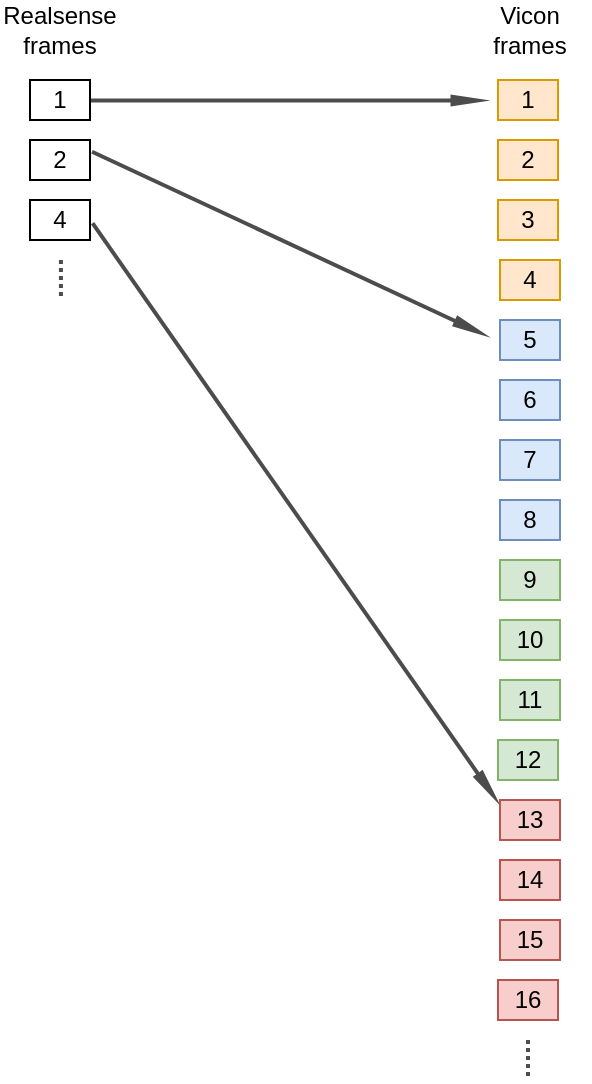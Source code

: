 <mxfile version="15.4.3" type="device" pages="2"><diagram id="yHzGBM--g0U3gSgZMgj_" name="Page-1"><mxGraphModel dx="1038" dy="489" grid="1" gridSize="10" guides="1" tooltips="1" connect="1" arrows="1" fold="1" page="1" pageScale="1" pageWidth="827" pageHeight="1169" math="0" shadow="0"><root><mxCell id="0"/><mxCell id="1" parent="0"/><mxCell id="bRbajJItgtlsALnacvCc-1" value="1" style="rounded=0;whiteSpace=wrap;html=1;" vertex="1" parent="1"><mxGeometry x="180" y="140" width="30" height="20" as="geometry"/></mxCell><mxCell id="bRbajJItgtlsALnacvCc-2" value="Realsense frames" style="text;html=1;strokeColor=none;fillColor=none;align=center;verticalAlign=middle;whiteSpace=wrap;rounded=0;" vertex="1" parent="1"><mxGeometry x="165" y="100" width="60" height="30" as="geometry"/></mxCell><mxCell id="bRbajJItgtlsALnacvCc-4" value="2" style="rounded=0;whiteSpace=wrap;html=1;" vertex="1" parent="1"><mxGeometry x="180" y="170" width="30" height="20" as="geometry"/></mxCell><mxCell id="bRbajJItgtlsALnacvCc-6" value="4" style="rounded=0;whiteSpace=wrap;html=1;" vertex="1" parent="1"><mxGeometry x="180" y="200" width="30" height="20" as="geometry"/></mxCell><mxCell id="bRbajJItgtlsALnacvCc-7" value="Vicon frames" style="text;html=1;strokeColor=none;fillColor=none;align=center;verticalAlign=middle;whiteSpace=wrap;rounded=0;" vertex="1" parent="1"><mxGeometry x="400" y="100" width="60" height="30" as="geometry"/></mxCell><mxCell id="bRbajJItgtlsALnacvCc-8" value="1" style="rounded=0;whiteSpace=wrap;html=1;fillColor=#ffe6cc;strokeColor=#d79b00;" vertex="1" parent="1"><mxGeometry x="414" y="140" width="30" height="20" as="geometry"/></mxCell><mxCell id="bRbajJItgtlsALnacvCc-9" value="2" style="rounded=0;whiteSpace=wrap;html=1;fillColor=#ffe6cc;strokeColor=#d79b00;" vertex="1" parent="1"><mxGeometry x="414" y="170" width="30" height="20" as="geometry"/></mxCell><mxCell id="bRbajJItgtlsALnacvCc-10" value="3" style="rounded=0;whiteSpace=wrap;html=1;fillColor=#ffe6cc;strokeColor=#d79b00;" vertex="1" parent="1"><mxGeometry x="414" y="200" width="30" height="20" as="geometry"/></mxCell><mxCell id="bRbajJItgtlsALnacvCc-11" value="4" style="rounded=0;whiteSpace=wrap;html=1;fillColor=#ffe6cc;strokeColor=#d79b00;" vertex="1" parent="1"><mxGeometry x="415" y="230" width="30" height="20" as="geometry"/></mxCell><mxCell id="bRbajJItgtlsALnacvCc-12" value="5" style="rounded=0;whiteSpace=wrap;html=1;fillColor=#dae8fc;strokeColor=#6c8ebf;" vertex="1" parent="1"><mxGeometry x="415" y="260" width="30" height="20" as="geometry"/></mxCell><mxCell id="bRbajJItgtlsALnacvCc-13" value="6" style="rounded=0;whiteSpace=wrap;html=1;fillColor=#dae8fc;strokeColor=#6c8ebf;" vertex="1" parent="1"><mxGeometry x="415" y="290" width="30" height="20" as="geometry"/></mxCell><mxCell id="bRbajJItgtlsALnacvCc-14" value="7" style="rounded=0;whiteSpace=wrap;html=1;fillColor=#dae8fc;strokeColor=#6c8ebf;" vertex="1" parent="1"><mxGeometry x="415" y="320" width="30" height="20" as="geometry"/></mxCell><mxCell id="bRbajJItgtlsALnacvCc-15" value="8" style="rounded=0;whiteSpace=wrap;html=1;fillColor=#dae8fc;strokeColor=#6c8ebf;" vertex="1" parent="1"><mxGeometry x="415" y="350" width="30" height="20" as="geometry"/></mxCell><mxCell id="bRbajJItgtlsALnacvCc-17" value="9" style="rounded=0;whiteSpace=wrap;html=1;fillColor=#d5e8d4;strokeColor=#82b366;" vertex="1" parent="1"><mxGeometry x="415" y="380" width="30" height="20" as="geometry"/></mxCell><mxCell id="bRbajJItgtlsALnacvCc-18" value="10" style="rounded=0;whiteSpace=wrap;html=1;fillColor=#d5e8d4;strokeColor=#82b366;" vertex="1" parent="1"><mxGeometry x="415" y="410" width="30" height="20" as="geometry"/></mxCell><mxCell id="bRbajJItgtlsALnacvCc-19" value="11" style="rounded=0;whiteSpace=wrap;html=1;fillColor=#d5e8d4;strokeColor=#82b366;" vertex="1" parent="1"><mxGeometry x="415" y="440" width="30" height="20" as="geometry"/></mxCell><mxCell id="bRbajJItgtlsALnacvCc-20" value="12" style="rounded=0;whiteSpace=wrap;html=1;fillColor=#d5e8d4;strokeColor=#82b366;" vertex="1" parent="1"><mxGeometry x="414" y="470" width="30" height="20" as="geometry"/></mxCell><mxCell id="bRbajJItgtlsALnacvCc-29" value="" style="html=1;shadow=0;dashed=1;align=center;verticalAlign=middle;shape=mxgraph.arrows2.arrow;dy=0.67;dx=20;notch=0;strokeWidth=0.0;rotation=25;fillColor=#000000;dashPattern=1 1;strokeColor=none;opacity=70;sketch=0;" vertex="1" parent="1"><mxGeometry x="200.47" y="219.1" width="220" height="6" as="geometry"/></mxCell><mxCell id="bRbajJItgtlsALnacvCc-32" value="" style="html=1;shadow=0;dashed=1;align=center;verticalAlign=middle;shape=mxgraph.arrows2.arrow;dy=0.67;dx=20;notch=0;strokeWidth=0.0;rotation=0;fillColor=#000000;dashPattern=1 1;strokeColor=none;opacity=70;sketch=0;" vertex="1" parent="1"><mxGeometry x="210" y="147" width="200" height="6" as="geometry"/></mxCell><mxCell id="bRbajJItgtlsALnacvCc-33" value="" style="html=1;shadow=0;dashed=1;align=center;verticalAlign=middle;shape=mxgraph.arrows2.arrow;dy=0.67;dx=20;notch=0;strokeWidth=0.0;rotation=55;fillColor=#000000;dashPattern=1 1;strokeColor=none;opacity=70;sketch=0;" vertex="1" parent="1"><mxGeometry x="135.17" y="354.07" width="355.74" height="6" as="geometry"/></mxCell><mxCell id="bRbajJItgtlsALnacvCc-34" value="13" style="rounded=0;whiteSpace=wrap;html=1;fillColor=#f8cecc;strokeColor=#b85450;" vertex="1" parent="1"><mxGeometry x="415" y="500" width="30" height="20" as="geometry"/></mxCell><mxCell id="bRbajJItgtlsALnacvCc-35" value="14" style="rounded=0;whiteSpace=wrap;html=1;fillColor=#f8cecc;strokeColor=#b85450;" vertex="1" parent="1"><mxGeometry x="415" y="530" width="30" height="20" as="geometry"/></mxCell><mxCell id="bRbajJItgtlsALnacvCc-36" value="15" style="rounded=0;whiteSpace=wrap;html=1;fillColor=#f8cecc;strokeColor=#b85450;" vertex="1" parent="1"><mxGeometry x="415" y="560" width="30" height="20" as="geometry"/></mxCell><mxCell id="bRbajJItgtlsALnacvCc-37" value="16" style="rounded=0;whiteSpace=wrap;html=1;fillColor=#f8cecc;strokeColor=#b85450;" vertex="1" parent="1"><mxGeometry x="414" y="590" width="30" height="20" as="geometry"/></mxCell><mxCell id="bRbajJItgtlsALnacvCc-38" value="" style="line;strokeWidth=2;direction=south;html=1;shadow=0;dashed=1;dashPattern=1 1;sketch=0;fillColor=#000000;opacity=70;" vertex="1" parent="1"><mxGeometry x="190.47" y="230" width="10" height="20" as="geometry"/></mxCell><mxCell id="bRbajJItgtlsALnacvCc-39" value="" style="line;strokeWidth=2;direction=south;html=1;shadow=0;dashed=1;dashPattern=1 1;sketch=0;fillColor=#000000;opacity=70;" vertex="1" parent="1"><mxGeometry x="424" y="620" width="10" height="20" as="geometry"/></mxCell></root></mxGraphModel></diagram><diagram id="M6TeyYpaFdFayNxJiKlU" name="Page-2"><mxGraphModel dx="1038" dy="489" grid="1" gridSize="10" guides="1" tooltips="1" connect="1" arrows="1" fold="1" page="1" pageScale="1" pageWidth="827" pageHeight="1169" math="0" shadow="0"><root><mxCell id="Nfc5tPgCzTto3Hmx3d4b-0"/><mxCell id="Nfc5tPgCzTto3Hmx3d4b-1" parent="Nfc5tPgCzTto3Hmx3d4b-0"/><mxCell id="oLnFbo9PP7bz65AFoeD1-0" value="2" style="rounded=0;whiteSpace=wrap;html=1;fillColor=#ffe6cc;strokeColor=#d79b00;" vertex="1" parent="Nfc5tPgCzTto3Hmx3d4b-1"><mxGeometry x="151" y="170" width="30" height="20" as="geometry"/></mxCell><mxCell id="oLnFbo9PP7bz65AFoeD1-1" value="3" style="rounded=0;whiteSpace=wrap;html=1;fillColor=#ffe6cc;strokeColor=#d79b00;" vertex="1" parent="Nfc5tPgCzTto3Hmx3d4b-1"><mxGeometry x="191" y="170" width="30" height="20" as="geometry"/></mxCell><mxCell id="oLnFbo9PP7bz65AFoeD1-2" value="4" style="rounded=0;whiteSpace=wrap;html=1;fillColor=#ffe6cc;strokeColor=#d79b00;" vertex="1" parent="Nfc5tPgCzTto3Hmx3d4b-1"><mxGeometry x="231" y="170" width="30" height="20" as="geometry"/></mxCell><mxCell id="oLnFbo9PP7bz65AFoeD1-3" value="5" style="rounded=0;whiteSpace=wrap;html=1;fillColor=#dae8fc;strokeColor=#6c8ebf;" vertex="1" parent="Nfc5tPgCzTto3Hmx3d4b-1"><mxGeometry x="271" y="170" width="30" height="20" as="geometry"/></mxCell><mxCell id="oLnFbo9PP7bz65AFoeD1-4" value="6" style="rounded=0;whiteSpace=wrap;html=1;fillColor=#dae8fc;strokeColor=#6c8ebf;" vertex="1" parent="Nfc5tPgCzTto3Hmx3d4b-1"><mxGeometry x="311" y="170" width="30" height="20" as="geometry"/></mxCell><mxCell id="oLnFbo9PP7bz65AFoeD1-5" value="7" style="rounded=0;whiteSpace=wrap;html=1;fillColor=#dae8fc;strokeColor=#6c8ebf;" vertex="1" parent="Nfc5tPgCzTto3Hmx3d4b-1"><mxGeometry x="349.5" y="170" width="30" height="20" as="geometry"/></mxCell><mxCell id="oLnFbo9PP7bz65AFoeD1-6" value="8" style="rounded=0;whiteSpace=wrap;html=1;fillColor=#dae8fc;strokeColor=#6c8ebf;" vertex="1" parent="Nfc5tPgCzTto3Hmx3d4b-1"><mxGeometry x="385" y="170" width="30" height="20" as="geometry"/></mxCell><mxCell id="oLnFbo9PP7bz65AFoeD1-7" value="9" style="rounded=0;whiteSpace=wrap;html=1;fillColor=#d5e8d4;strokeColor=#82b366;" vertex="1" parent="Nfc5tPgCzTto3Hmx3d4b-1"><mxGeometry x="421" y="170" width="30" height="20" as="geometry"/></mxCell><mxCell id="oLnFbo9PP7bz65AFoeD1-8" value="10" style="rounded=0;whiteSpace=wrap;html=1;fillColor=#d5e8d4;strokeColor=#82b366;" vertex="1" parent="Nfc5tPgCzTto3Hmx3d4b-1"><mxGeometry x="461" y="170" width="30" height="20" as="geometry"/></mxCell><mxCell id="oLnFbo9PP7bz65AFoeD1-9" value="11" style="rounded=0;whiteSpace=wrap;html=1;fillColor=#d5e8d4;strokeColor=#82b366;" vertex="1" parent="Nfc5tPgCzTto3Hmx3d4b-1"><mxGeometry x="501" y="170" width="30" height="20" as="geometry"/></mxCell><mxCell id="oLnFbo9PP7bz65AFoeD1-10" value="12" style="rounded=0;whiteSpace=wrap;html=1;fillColor=#d5e8d4;strokeColor=#82b366;" vertex="1" parent="Nfc5tPgCzTto3Hmx3d4b-1"><mxGeometry x="541" y="170" width="30" height="20" as="geometry"/></mxCell><mxCell id="oLnFbo9PP7bz65AFoeD1-11" value="13" style="rounded=0;whiteSpace=wrap;html=1;fillColor=#f8cecc;strokeColor=#b85450;" vertex="1" parent="Nfc5tPgCzTto3Hmx3d4b-1"><mxGeometry x="581" y="170" width="30" height="20" as="geometry"/></mxCell><mxCell id="oLnFbo9PP7bz65AFoeD1-12" value="14" style="rounded=0;whiteSpace=wrap;html=1;fillColor=#f8cecc;strokeColor=#b85450;" vertex="1" parent="Nfc5tPgCzTto3Hmx3d4b-1"><mxGeometry x="621" y="170" width="30" height="20" as="geometry"/></mxCell><mxCell id="oLnFbo9PP7bz65AFoeD1-13" value="15" style="rounded=0;whiteSpace=wrap;html=1;fillColor=#f8cecc;strokeColor=#b85450;" vertex="1" parent="Nfc5tPgCzTto3Hmx3d4b-1"><mxGeometry x="660" y="170" width="30" height="20" as="geometry"/></mxCell><mxCell id="oLnFbo9PP7bz65AFoeD1-14" value="16" style="rounded=0;whiteSpace=wrap;html=1;fillColor=#f8cecc;strokeColor=#b85450;" vertex="1" parent="Nfc5tPgCzTto3Hmx3d4b-1"><mxGeometry x="700" y="170" width="30" height="20" as="geometry"/></mxCell><mxCell id="oLnFbo9PP7bz65AFoeD1-17" value="1" style="rounded=0;whiteSpace=wrap;html=1;fillColor=#ffe6cc;strokeColor=#d79b00;" vertex="1" parent="Nfc5tPgCzTto3Hmx3d4b-1"><mxGeometry x="110" y="170" width="30" height="20" as="geometry"/></mxCell><mxCell id="YxIVQZ8vIjIA6IIG3C7m-0" value="Vicon frames" style="text;html=1;strokeColor=none;fillColor=none;align=center;verticalAlign=middle;whiteSpace=wrap;rounded=0;" vertex="1" parent="Nfc5tPgCzTto3Hmx3d4b-1"><mxGeometry x="50" y="165" width="60" height="30" as="geometry"/></mxCell><mxCell id="ICjHB2c-KLBu_zdek5xh-0" value="Realsense frames" style="text;html=1;strokeColor=none;fillColor=none;align=center;verticalAlign=middle;whiteSpace=wrap;rounded=0;" vertex="1" parent="Nfc5tPgCzTto3Hmx3d4b-1"><mxGeometry x="40" y="90" width="60" height="30" as="geometry"/></mxCell><mxCell id="qhaSoQt7HaqkKLxZvkwP-0" value="1" style="rounded=0;whiteSpace=wrap;html=1;" vertex="1" parent="Nfc5tPgCzTto3Hmx3d4b-1"><mxGeometry x="110" y="95" width="30" height="20" as="geometry"/></mxCell><mxCell id="qhaSoQt7HaqkKLxZvkwP-1" value="2" style="rounded=0;whiteSpace=wrap;html=1;" vertex="1" parent="Nfc5tPgCzTto3Hmx3d4b-1"><mxGeometry x="160.47" y="95" width="30" height="20" as="geometry"/></mxCell><mxCell id="qhaSoQt7HaqkKLxZvkwP-2" value="4" style="rounded=0;whiteSpace=wrap;html=1;" vertex="1" parent="Nfc5tPgCzTto3Hmx3d4b-1"><mxGeometry x="210" y="95" width="30" height="20" as="geometry"/></mxCell><mxCell id="qhaSoQt7HaqkKLxZvkwP-5" value="" style="line;strokeWidth=2;html=1;shadow=0;dashed=1;dashPattern=1 1;sketch=0;fillColor=#000000;opacity=70;" vertex="1" parent="Nfc5tPgCzTto3Hmx3d4b-1"><mxGeometry x="314" y="100" width="24" height="10" as="geometry"/></mxCell><mxCell id="qhaSoQt7HaqkKLxZvkwP-6" value="" style="line;strokeWidth=2;html=1;shadow=0;dashed=1;dashPattern=1 1;sketch=0;fillColor=#000000;opacity=70;" vertex="1" parent="Nfc5tPgCzTto3Hmx3d4b-1"><mxGeometry x="740" y="180" width="24" height="10" as="geometry"/></mxCell><mxCell id="KRMMSq7B7o94zpMRwLPR-0" value="" style="html=1;shadow=0;dashed=1;align=center;verticalAlign=middle;shape=mxgraph.arrows2.arrow;dy=0.67;dx=20;notch=0;strokeWidth=0.0;rotation=0;fillColor=#000000;dashPattern=1 1;strokeColor=none;opacity=70;sketch=0;direction=south;" vertex="1" parent="Nfc5tPgCzTto3Hmx3d4b-1"><mxGeometry x="122" y="115" width="6" height="55" as="geometry"/></mxCell><mxCell id="KRMMSq7B7o94zpMRwLPR-1" value="" style="html=1;shadow=0;dashed=1;align=center;verticalAlign=middle;shape=mxgraph.arrows2.arrow;dy=0.67;dx=20;notch=0;strokeWidth=0.0;rotation=296;fillColor=#000000;dashPattern=1 1;strokeColor=none;opacity=70;sketch=0;direction=south;" vertex="1" parent="Nfc5tPgCzTto3Hmx3d4b-1"><mxGeometry x="231" y="80.34" width="6" height="124.33" as="geometry"/></mxCell><mxCell id="KRMMSq7B7o94zpMRwLPR-2" value="" style="html=1;shadow=0;dashed=1;align=center;verticalAlign=middle;shape=mxgraph.arrows2.arrow;dy=0.67;dx=20;notch=0;strokeWidth=0.0;rotation=280;fillColor=#000000;dashPattern=1 1;strokeColor=none;opacity=70;sketch=0;direction=south;" vertex="1" parent="Nfc5tPgCzTto3Hmx3d4b-1"><mxGeometry x="414.17" y="-45.27" width="6" height="360" as="geometry"/></mxCell></root></mxGraphModel></diagram></mxfile>
